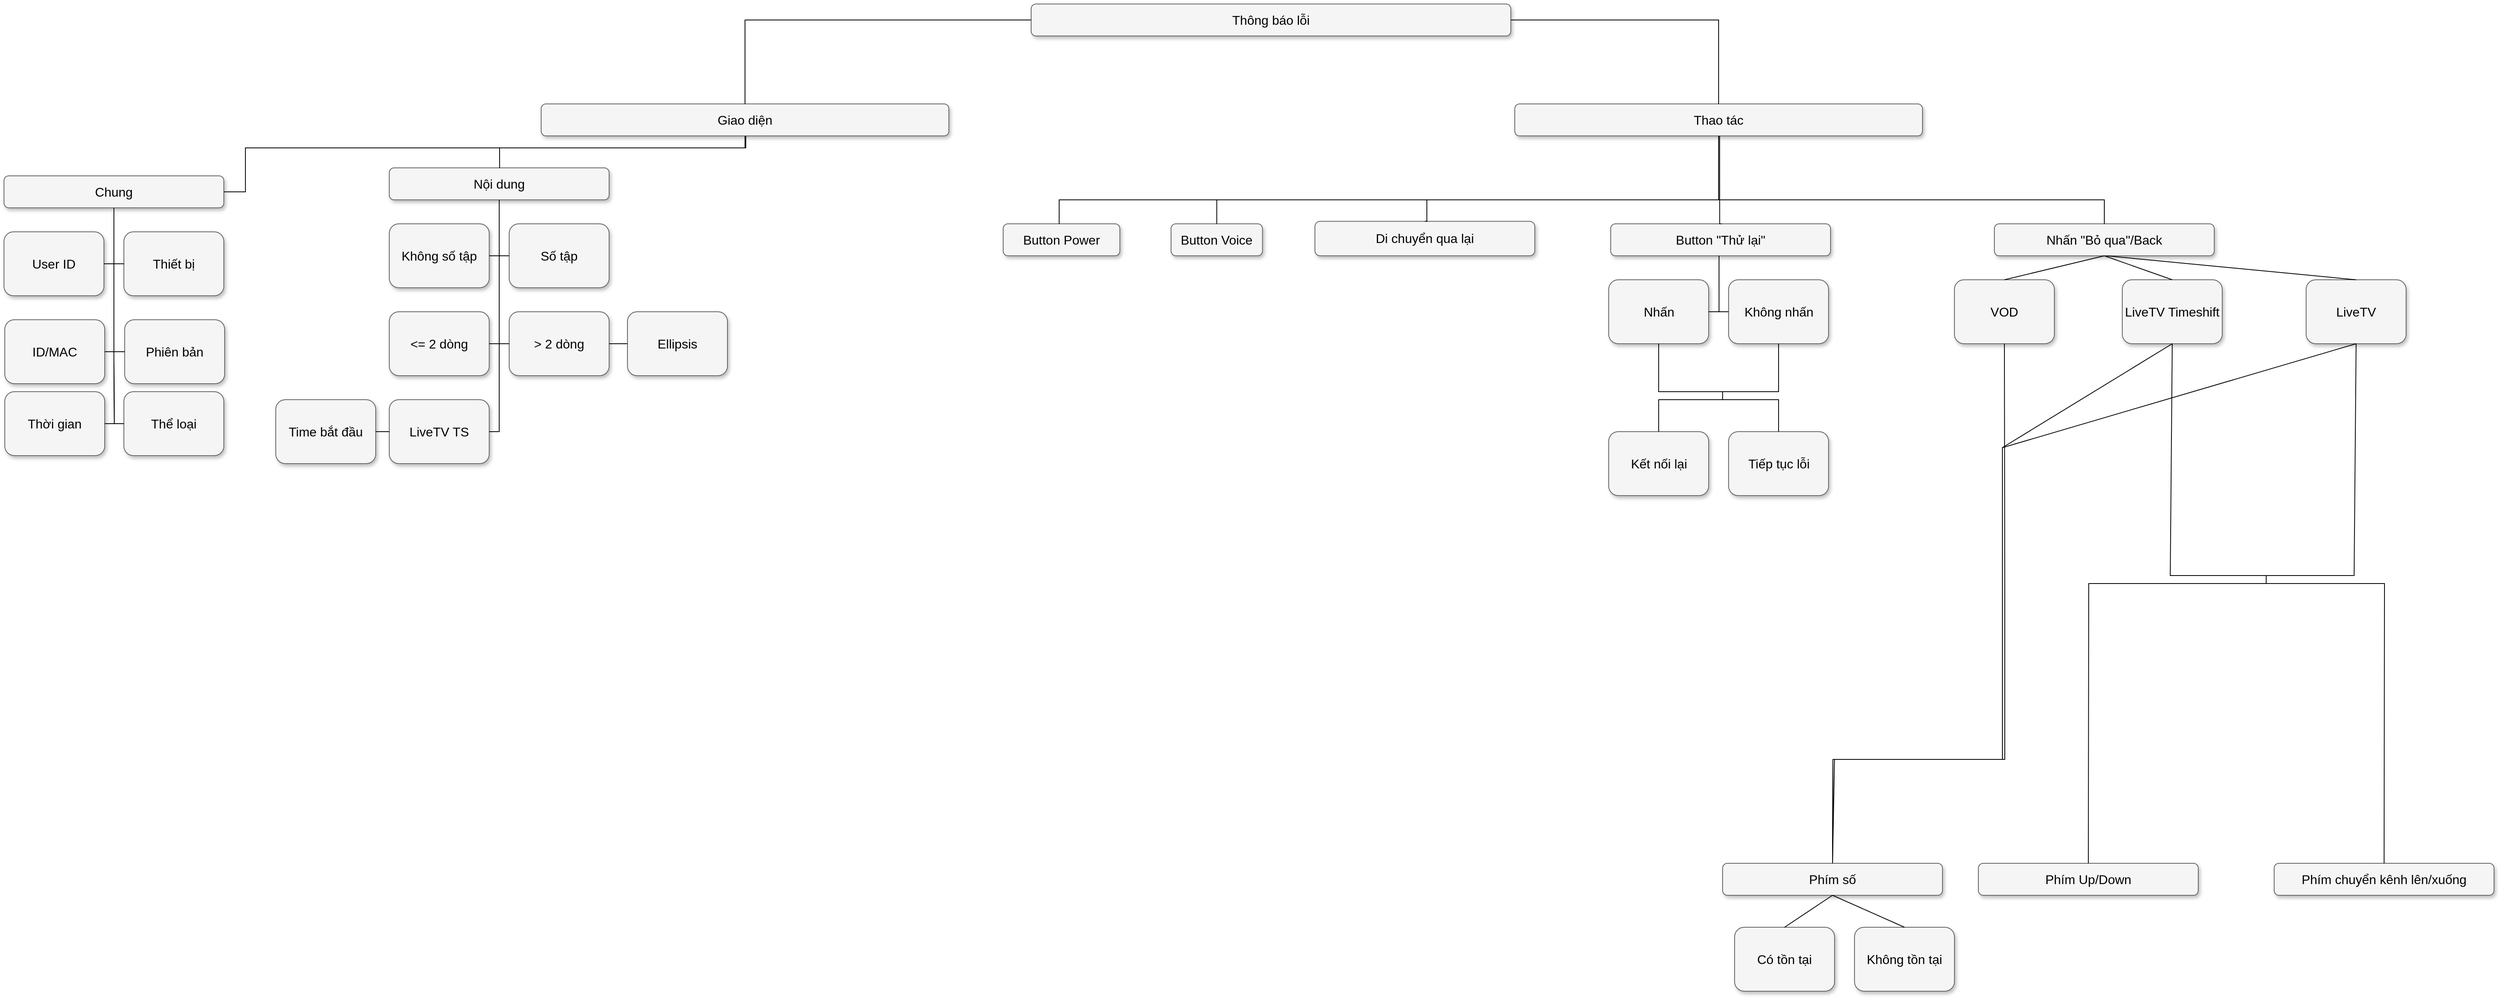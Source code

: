 <mxfile version="21.7.5" type="github">
  <diagram name="Page-1" id="b98fa263-6416-c6ec-5b7d-78bf54ef71d0">
    <mxGraphModel dx="3709.5" dy="991" grid="1" gridSize="10" guides="1" tooltips="1" connect="1" arrows="1" fold="1" page="1" pageScale="1.5" pageWidth="1169" pageHeight="826" background="none" math="0" shadow="0">
      <root>
        <mxCell id="0" style=";html=1;" />
        <mxCell id="1" style=";html=1;" parent="0" />
        <mxCell id="303ed1de8c2c98b4-3" value="Thông báo lỗi" style="whiteSpace=wrap;html=1;rounded=1;shadow=1;strokeWidth=1;fontSize=16;align=center;fillColor=#f5f5f5;strokeColor=#666666;" parent="1" vertex="1">
          <mxGeometry x="585" y="245" width="600" height="40" as="geometry" />
        </mxCell>
        <mxCell id="303ed1de8c2c98b4-4" value="Giao diện" style="whiteSpace=wrap;html=1;rounded=1;shadow=1;strokeWidth=1;fontSize=16;align=center;fillColor=#f5f5f5;strokeColor=#666666;" parent="1" vertex="1">
          <mxGeometry x="-28" y="370" width="510" height="40" as="geometry" />
        </mxCell>
        <mxCell id="303ed1de8c2c98b4-5" value="Nội dung" style="whiteSpace=wrap;html=1;rounded=1;shadow=1;strokeWidth=1;fontSize=16;align=center;fillColor=#f5f5f5;strokeColor=#666666;" parent="1" vertex="1">
          <mxGeometry x="-218" y="450" width="275" height="40" as="geometry" />
        </mxCell>
        <mxCell id="303ed1de8c2c98b4-7" value="Chung" style="whiteSpace=wrap;html=1;rounded=1;shadow=1;strokeWidth=1;fontSize=16;align=center;fillColor=#f5f5f5;strokeColor=#666666;" parent="1" vertex="1">
          <mxGeometry x="-700" y="460" width="275" height="40" as="geometry" />
        </mxCell>
        <mxCell id="303ed1de8c2c98b4-10" value="Không số tập" style="whiteSpace=wrap;html=1;rounded=1;shadow=1;strokeWidth=1;fontSize=16;align=center;fillColor=#f5f5f5;strokeColor=#666666;" parent="1" vertex="1">
          <mxGeometry x="-218" y="520" width="125" height="80" as="geometry" />
        </mxCell>
        <mxCell id="303ed1de8c2c98b4-12" value="Số tập" style="whiteSpace=wrap;html=1;rounded=1;shadow=1;strokeWidth=1;fontSize=16;align=center;fillColor=#f5f5f5;strokeColor=#666666;" parent="1" vertex="1">
          <mxGeometry x="-68" y="520" width="125" height="80" as="geometry" />
        </mxCell>
        <mxCell id="303ed1de8c2c98b4-15" value="User ID" style="whiteSpace=wrap;html=1;rounded=1;shadow=1;strokeWidth=1;fontSize=16;align=center;fillColor=#f5f5f5;strokeColor=#666666;" parent="1" vertex="1">
          <mxGeometry x="-700" y="530" width="125" height="80" as="geometry" />
        </mxCell>
        <mxCell id="303ed1de8c2c98b4-16" value="Thiết bị" style="whiteSpace=wrap;html=1;rounded=1;shadow=1;strokeWidth=1;fontSize=16;align=center;fillColor=#f5f5f5;strokeColor=#666666;" parent="1" vertex="1">
          <mxGeometry x="-550" y="530" width="125" height="80" as="geometry" />
        </mxCell>
        <mxCell id="303ed1de8c2c98b4-21" value="&amp;lt;= 2 dòng" style="whiteSpace=wrap;html=1;rounded=1;shadow=1;strokeWidth=1;fontSize=16;align=center;fillColor=#f5f5f5;strokeColor=#666666;" parent="1" vertex="1">
          <mxGeometry x="-218" y="630" width="125" height="80" as="geometry" />
        </mxCell>
        <mxCell id="303ed1de8c2c98b4-22" value="&amp;gt; 2 dòng" style="whiteSpace=wrap;html=1;rounded=1;shadow=1;strokeWidth=1;fontSize=16;align=center;fillColor=#f5f5f5;strokeColor=#666666;" parent="1" vertex="1">
          <mxGeometry x="-68" y="630" width="125" height="80" as="geometry" />
        </mxCell>
        <mxCell id="303ed1de8c2c98b4-31" value="LiveTV TS" style="whiteSpace=wrap;html=1;rounded=1;shadow=1;strokeWidth=1;fontSize=16;align=center;fillColor=#f5f5f5;strokeColor=#666666;" parent="1" vertex="1">
          <mxGeometry x="-218" y="740" width="125" height="80" as="geometry" />
        </mxCell>
        <mxCell id="303ed1de8c2c98b4-69" value="ID/MAC" style="whiteSpace=wrap;html=1;rounded=1;shadow=1;strokeWidth=1;fontSize=16;align=center;fillColor=#f5f5f5;strokeColor=#666666;" parent="1" vertex="1">
          <mxGeometry x="-699" y="640" width="125" height="80" as="geometry" />
        </mxCell>
        <mxCell id="303ed1de8c2c98b4-70" value="Phiên bản" style="whiteSpace=wrap;html=1;rounded=1;shadow=1;strokeWidth=1;fontSize=16;align=center;fillColor=#f5f5f5;strokeColor=#666666;" parent="1" vertex="1">
          <mxGeometry x="-549" y="640" width="125" height="80" as="geometry" />
        </mxCell>
        <mxCell id="303ed1de8c2c98b4-79" style="edgeStyle=orthogonalEdgeStyle;html=1;startSize=6;endFill=0;endSize=6;strokeWidth=1;fontSize=16;rounded=0;endArrow=none;" parent="1" source="303ed1de8c2c98b4-3" target="303ed1de8c2c98b4-4" edge="1">
          <mxGeometry relative="1" as="geometry" />
        </mxCell>
        <mxCell id="303ed1de8c2c98b4-80" style="edgeStyle=orthogonalEdgeStyle;html=1;startSize=6;endFill=0;endSize=6;strokeWidth=1;fontSize=16;rounded=0;endArrow=none;" parent="1" source="303ed1de8c2c98b4-4" target="303ed1de8c2c98b4-5" edge="1">
          <mxGeometry relative="1" as="geometry">
            <Array as="points">
              <mxPoint x="228" y="425" />
              <mxPoint x="-80" y="425" />
            </Array>
          </mxGeometry>
        </mxCell>
        <mxCell id="303ed1de8c2c98b4-82" style="edgeStyle=orthogonalEdgeStyle;html=1;startSize=6;endFill=0;endSize=6;strokeWidth=1;fontSize=16;rounded=0;endArrow=none;exitX=0.5;exitY=1;" parent="1" source="303ed1de8c2c98b4-4" target="303ed1de8c2c98b4-7" edge="1">
          <mxGeometry relative="1" as="geometry">
            <Array as="points">
              <mxPoint x="227" y="425" />
              <mxPoint x="-398" y="425" />
            </Array>
          </mxGeometry>
        </mxCell>
        <mxCell id="303ed1de8c2c98b4-85" style="edgeStyle=orthogonalEdgeStyle;html=1;startSize=6;endFill=0;endSize=6;strokeWidth=1;fontSize=16;rounded=0;entryX=1;entryY=0.5;endArrow=none;" parent="1" source="303ed1de8c2c98b4-5" target="303ed1de8c2c98b4-10" edge="1">
          <mxGeometry relative="1" as="geometry">
            <Array as="points">
              <mxPoint x="-80" y="560" />
            </Array>
          </mxGeometry>
        </mxCell>
        <mxCell id="303ed1de8c2c98b4-86" style="edgeStyle=orthogonalEdgeStyle;html=1;startSize=6;endFill=0;endSize=6;strokeWidth=1;fontSize=16;rounded=0;entryX=1;entryY=0.5;endArrow=none;" parent="1" source="303ed1de8c2c98b4-5" target="303ed1de8c2c98b4-21" edge="1">
          <mxGeometry relative="1" as="geometry">
            <Array as="points">
              <mxPoint x="-80" y="670" />
            </Array>
          </mxGeometry>
        </mxCell>
        <mxCell id="303ed1de8c2c98b4-87" style="edgeStyle=orthogonalEdgeStyle;html=1;startSize=6;endFill=0;endSize=6;strokeWidth=1;fontSize=16;rounded=0;entryX=1;entryY=0.5;endArrow=none;" parent="1" source="303ed1de8c2c98b4-5" target="303ed1de8c2c98b4-31" edge="1">
          <mxGeometry relative="1" as="geometry">
            <Array as="points">
              <mxPoint x="-80" y="780" />
            </Array>
          </mxGeometry>
        </mxCell>
        <mxCell id="303ed1de8c2c98b4-89" style="edgeStyle=orthogonalEdgeStyle;html=1;startSize=6;endFill=0;endSize=6;strokeWidth=1;fontSize=16;rounded=0;entryX=0;entryY=0.5;endArrow=none;" parent="1" source="303ed1de8c2c98b4-5" target="303ed1de8c2c98b4-12" edge="1">
          <mxGeometry relative="1" as="geometry">
            <Array as="points">
              <mxPoint x="-80" y="560" />
            </Array>
          </mxGeometry>
        </mxCell>
        <mxCell id="303ed1de8c2c98b4-90" style="edgeStyle=orthogonalEdgeStyle;html=1;startSize=6;endFill=0;endSize=6;strokeWidth=1;fontSize=16;rounded=0;entryX=0;entryY=0.5;endArrow=none;" parent="1" source="303ed1de8c2c98b4-5" target="303ed1de8c2c98b4-22" edge="1">
          <mxGeometry relative="1" as="geometry">
            <Array as="points">
              <mxPoint x="-80" y="670" />
            </Array>
          </mxGeometry>
        </mxCell>
        <mxCell id="303ed1de8c2c98b4-99" style="edgeStyle=orthogonalEdgeStyle;html=1;startSize=6;endFill=0;endSize=6;strokeWidth=1;fontSize=16;rounded=0;endArrow=none;entryX=1;entryY=0.5;" parent="1" source="303ed1de8c2c98b4-7" target="303ed1de8c2c98b4-15" edge="1">
          <mxGeometry relative="1" as="geometry">
            <Array as="points">
              <mxPoint x="-563" y="570" />
            </Array>
          </mxGeometry>
        </mxCell>
        <mxCell id="303ed1de8c2c98b4-100" style="edgeStyle=orthogonalEdgeStyle;html=1;startSize=6;endFill=0;endSize=6;strokeWidth=1;fontSize=16;rounded=0;endArrow=none;entryX=1;entryY=0.5;" parent="1" source="303ed1de8c2c98b4-7" target="303ed1de8c2c98b4-69" edge="1">
          <mxGeometry relative="1" as="geometry">
            <Array as="points">
              <mxPoint x="-563" y="680" />
            </Array>
          </mxGeometry>
        </mxCell>
        <mxCell id="303ed1de8c2c98b4-101" style="edgeStyle=orthogonalEdgeStyle;html=1;startSize=6;endFill=0;endSize=6;strokeWidth=1;fontSize=16;rounded=0;endArrow=none;entryX=0;entryY=0.5;" parent="1" source="303ed1de8c2c98b4-7" target="303ed1de8c2c98b4-16" edge="1">
          <mxGeometry relative="1" as="geometry">
            <Array as="points">
              <mxPoint x="-563" y="570" />
            </Array>
          </mxGeometry>
        </mxCell>
        <mxCell id="303ed1de8c2c98b4-102" style="edgeStyle=orthogonalEdgeStyle;html=1;startSize=6;endFill=0;endSize=6;strokeWidth=1;fontSize=16;rounded=0;endArrow=none;" parent="1" source="303ed1de8c2c98b4-7" edge="1">
          <mxGeometry relative="1" as="geometry">
            <Array as="points">
              <mxPoint x="-563" y="680" />
            </Array>
            <mxPoint x="-549" y="680" as="targetPoint" />
          </mxGeometry>
        </mxCell>
        <mxCell id="lIxHvkFM6dj9n6FPyBzd-1" value="Thời gian" style="whiteSpace=wrap;html=1;rounded=1;shadow=1;strokeWidth=1;fontSize=16;align=center;fillColor=#f5f5f5;strokeColor=#666666;" vertex="1" parent="1">
          <mxGeometry x="-699" y="730" width="125" height="80" as="geometry" />
        </mxCell>
        <mxCell id="lIxHvkFM6dj9n6FPyBzd-2" style="edgeStyle=orthogonalEdgeStyle;html=1;startSize=6;endFill=0;endSize=6;strokeWidth=1;fontSize=16;rounded=0;endArrow=none;entryX=1;entryY=0.5;entryDx=0;entryDy=0;exitX=0.5;exitY=1;exitDx=0;exitDy=0;" edge="1" parent="1" source="303ed1de8c2c98b4-7" target="lIxHvkFM6dj9n6FPyBzd-1">
          <mxGeometry relative="1" as="geometry">
            <Array as="points">
              <mxPoint x="-562" y="690" />
              <mxPoint x="-562" y="770" />
            </Array>
            <mxPoint x="-552" y="510" as="sourcePoint" />
            <mxPoint x="-539" y="690" as="targetPoint" />
          </mxGeometry>
        </mxCell>
        <mxCell id="lIxHvkFM6dj9n6FPyBzd-4" value="Thể loại" style="whiteSpace=wrap;html=1;rounded=1;shadow=1;strokeWidth=1;fontSize=16;align=center;fillColor=#f5f5f5;strokeColor=#666666;" vertex="1" parent="1">
          <mxGeometry x="-550" y="730" width="125" height="80" as="geometry" />
        </mxCell>
        <mxCell id="lIxHvkFM6dj9n6FPyBzd-5" style="edgeStyle=orthogonalEdgeStyle;html=1;startSize=6;endFill=0;endSize=6;strokeWidth=1;fontSize=16;rounded=0;endArrow=none;exitX=0.5;exitY=1;exitDx=0;exitDy=0;entryX=0;entryY=0.5;entryDx=0;entryDy=0;" edge="1" parent="1" target="lIxHvkFM6dj9n6FPyBzd-4" source="303ed1de8c2c98b4-7">
          <mxGeometry relative="1" as="geometry">
            <Array as="points">
              <mxPoint x="-562" y="690" />
              <mxPoint x="-562" y="770" />
            </Array>
            <mxPoint x="-413" y="500" as="sourcePoint" />
            <mxPoint x="-550" y="770" as="targetPoint" />
          </mxGeometry>
        </mxCell>
        <mxCell id="lIxHvkFM6dj9n6FPyBzd-6" value="Time bắt đầu" style="whiteSpace=wrap;html=1;rounded=1;shadow=1;strokeWidth=1;fontSize=16;align=center;fillColor=#f5f5f5;strokeColor=#666666;" vertex="1" parent="1">
          <mxGeometry x="-360" y="740" width="125" height="80" as="geometry" />
        </mxCell>
        <mxCell id="lIxHvkFM6dj9n6FPyBzd-7" style="edgeStyle=orthogonalEdgeStyle;html=1;startSize=6;endFill=0;endSize=6;strokeWidth=1;fontSize=16;rounded=0;endArrow=none;entryX=1;entryY=0.5;entryDx=0;entryDy=0;exitX=0;exitY=0.5;exitDx=0;exitDy=0;" edge="1" parent="1" source="303ed1de8c2c98b4-31" target="lIxHvkFM6dj9n6FPyBzd-6">
          <mxGeometry relative="1" as="geometry">
            <Array as="points" />
            <mxPoint x="-267" y="590" as="sourcePoint" />
            <mxPoint x="-280" y="990" as="targetPoint" />
          </mxGeometry>
        </mxCell>
        <mxCell id="lIxHvkFM6dj9n6FPyBzd-10" value="Ellipsis" style="whiteSpace=wrap;html=1;rounded=1;shadow=1;strokeWidth=1;fontSize=16;align=center;fillColor=#f5f5f5;strokeColor=#666666;" vertex="1" parent="1">
          <mxGeometry x="80" y="630" width="125" height="80" as="geometry" />
        </mxCell>
        <mxCell id="lIxHvkFM6dj9n6FPyBzd-11" style="edgeStyle=orthogonalEdgeStyle;html=1;startSize=6;endFill=0;endSize=6;strokeWidth=1;fontSize=16;rounded=0;entryX=0;entryY=0.5;endArrow=none;exitX=1;exitY=0.5;exitDx=0;exitDy=0;entryDx=0;entryDy=0;" edge="1" parent="1" source="303ed1de8c2c98b4-22" target="lIxHvkFM6dj9n6FPyBzd-10">
          <mxGeometry relative="1" as="geometry">
            <Array as="points">
              <mxPoint x="70" y="670" />
              <mxPoint x="70" y="670" />
            </Array>
            <mxPoint x="90" y="660" as="sourcePoint" />
            <mxPoint x="102" y="840" as="targetPoint" />
          </mxGeometry>
        </mxCell>
        <mxCell id="lIxHvkFM6dj9n6FPyBzd-12" value="Thao tác" style="whiteSpace=wrap;html=1;rounded=1;shadow=1;strokeWidth=1;fontSize=16;align=center;fillColor=#f5f5f5;strokeColor=#666666;" vertex="1" parent="1">
          <mxGeometry x="1190" y="370" width="510" height="40" as="geometry" />
        </mxCell>
        <mxCell id="lIxHvkFM6dj9n6FPyBzd-13" style="edgeStyle=orthogonalEdgeStyle;html=1;startSize=6;endFill=0;endSize=6;strokeWidth=1;fontSize=16;rounded=0;endArrow=none;exitX=1;exitY=0.5;exitDx=0;exitDy=0;entryX=0.5;entryY=0;entryDx=0;entryDy=0;" edge="1" parent="1" target="lIxHvkFM6dj9n6FPyBzd-12" source="303ed1de8c2c98b4-3">
          <mxGeometry relative="1" as="geometry">
            <mxPoint x="877.9" y="285" as="sourcePoint" />
            <mxPoint x="1182.9" y="390" as="targetPoint" />
            <Array as="points">
              <mxPoint x="1445" y="265" />
            </Array>
          </mxGeometry>
        </mxCell>
        <mxCell id="lIxHvkFM6dj9n6FPyBzd-17" value="" style="group" vertex="1" connectable="0" parent="1">
          <mxGeometry x="940" y="490" width="505" height="70" as="geometry" />
        </mxCell>
        <mxCell id="lIxHvkFM6dj9n6FPyBzd-14" value="Di chuyển qua lại" style="whiteSpace=wrap;html=1;rounded=1;shadow=1;strokeWidth=1;fontSize=16;align=center;fillColor=#f5f5f5;strokeColor=#666666;" vertex="1" parent="lIxHvkFM6dj9n6FPyBzd-17">
          <mxGeometry y="26.923" width="275" height="43.077" as="geometry" />
        </mxCell>
        <mxCell id="lIxHvkFM6dj9n6FPyBzd-15" style="edgeStyle=orthogonalEdgeStyle;html=1;startSize=6;endFill=0;endSize=6;strokeWidth=1;fontSize=16;rounded=0;endArrow=none;exitX=0.5;exitY=1;exitDx=0;exitDy=0;entryX=0.5;entryY=0;entryDx=0;entryDy=0;" edge="1" parent="lIxHvkFM6dj9n6FPyBzd-17" target="lIxHvkFM6dj9n6FPyBzd-14" source="lIxHvkFM6dj9n6FPyBzd-12">
          <mxGeometry relative="1" as="geometry">
            <Array as="points">
              <mxPoint x="505" />
              <mxPoint x="140" />
              <mxPoint x="140" y="26.923" />
            </Array>
            <mxPoint x="180" y="-26.923" as="sourcePoint" />
          </mxGeometry>
        </mxCell>
        <mxCell id="lIxHvkFM6dj9n6FPyBzd-21" value="" style="group" vertex="1" connectable="0" parent="1">
          <mxGeometry x="1310" y="495" width="695" height="65" as="geometry" />
        </mxCell>
        <mxCell id="lIxHvkFM6dj9n6FPyBzd-22" value="Button &quot;Thử lại&quot;" style="whiteSpace=wrap;html=1;rounded=1;shadow=1;strokeWidth=1;fontSize=16;align=center;fillColor=#f5f5f5;strokeColor=#666666;" vertex="1" parent="lIxHvkFM6dj9n6FPyBzd-21">
          <mxGeometry y="25" width="275" height="40" as="geometry" />
        </mxCell>
        <mxCell id="lIxHvkFM6dj9n6FPyBzd-23" style="edgeStyle=orthogonalEdgeStyle;html=1;startSize=6;endFill=0;endSize=6;strokeWidth=1;fontSize=16;rounded=0;endArrow=none;exitX=0.5;exitY=1;exitDx=0;exitDy=0;entryX=0.5;entryY=0;entryDx=0;entryDy=0;" edge="1" parent="1">
          <mxGeometry relative="1" as="geometry">
            <Array as="points">
              <mxPoint x="1446" y="520" />
            </Array>
            <mxPoint x="1446.25" y="410" as="sourcePoint" />
            <mxPoint x="1448.75" y="520" as="targetPoint" />
          </mxGeometry>
        </mxCell>
        <mxCell id="lIxHvkFM6dj9n6FPyBzd-30" value="Nhấn &quot;Bỏ qua&quot;/Back" style="whiteSpace=wrap;html=1;rounded=1;shadow=1;strokeWidth=1;fontSize=16;align=center;fillColor=#f5f5f5;strokeColor=#666666;" vertex="1" parent="1">
          <mxGeometry x="1790" y="520" width="275" height="40" as="geometry" />
        </mxCell>
        <mxCell id="lIxHvkFM6dj9n6FPyBzd-43" value="Nhấn" style="whiteSpace=wrap;html=1;rounded=1;shadow=1;strokeWidth=1;fontSize=16;align=center;fillColor=#f5f5f5;strokeColor=#666666;" vertex="1" parent="1">
          <mxGeometry x="1307.5" y="590" width="125" height="80" as="geometry" />
        </mxCell>
        <mxCell id="lIxHvkFM6dj9n6FPyBzd-44" value="Không nhấn" style="whiteSpace=wrap;html=1;rounded=1;shadow=1;strokeWidth=1;fontSize=16;align=center;fillColor=#f5f5f5;strokeColor=#666666;" vertex="1" parent="1">
          <mxGeometry x="1457.5" y="590" width="125" height="80" as="geometry" />
        </mxCell>
        <mxCell id="lIxHvkFM6dj9n6FPyBzd-48" style="edgeStyle=orthogonalEdgeStyle;html=1;startSize=6;endFill=0;endSize=6;strokeWidth=1;fontSize=16;rounded=0;entryX=1;entryY=0.5;endArrow=none;" edge="1" parent="1" target="lIxHvkFM6dj9n6FPyBzd-43">
          <mxGeometry relative="1" as="geometry">
            <Array as="points">
              <mxPoint x="1445.5" y="630" />
            </Array>
            <mxPoint x="1445.5" y="560" as="sourcePoint" />
          </mxGeometry>
        </mxCell>
        <mxCell id="lIxHvkFM6dj9n6FPyBzd-51" style="edgeStyle=orthogonalEdgeStyle;html=1;startSize=6;endFill=0;endSize=6;strokeWidth=1;fontSize=16;rounded=0;entryX=0;entryY=0.5;endArrow=none;" edge="1" parent="1" target="lIxHvkFM6dj9n6FPyBzd-44">
          <mxGeometry relative="1" as="geometry">
            <Array as="points">
              <mxPoint x="1445.5" y="630" />
            </Array>
            <mxPoint x="1445.5" y="560" as="sourcePoint" />
          </mxGeometry>
        </mxCell>
        <mxCell id="lIxHvkFM6dj9n6FPyBzd-55" value="Kết nối lại" style="whiteSpace=wrap;html=1;rounded=1;shadow=1;strokeWidth=1;fontSize=16;align=center;fillColor=#f5f5f5;strokeColor=#666666;" vertex="1" parent="1">
          <mxGeometry x="1307.5" y="780" width="125" height="80" as="geometry" />
        </mxCell>
        <mxCell id="lIxHvkFM6dj9n6FPyBzd-56" value="Tiếp tục lỗi" style="whiteSpace=wrap;html=1;rounded=1;shadow=1;strokeWidth=1;fontSize=16;align=center;fillColor=#f5f5f5;strokeColor=#666666;" vertex="1" parent="1">
          <mxGeometry x="1457.5" y="780" width="125" height="80" as="geometry" />
        </mxCell>
        <mxCell id="lIxHvkFM6dj9n6FPyBzd-65" value="" style="group" vertex="1" connectable="0" parent="1">
          <mxGeometry x="1370" y="730" width="160" height="10" as="geometry" />
        </mxCell>
        <mxCell id="lIxHvkFM6dj9n6FPyBzd-60" value="" style="group" vertex="1" connectable="0" parent="lIxHvkFM6dj9n6FPyBzd-65">
          <mxGeometry width="150" as="geometry" />
        </mxCell>
        <mxCell id="lIxHvkFM6dj9n6FPyBzd-58" value="" style="endArrow=none;html=1;rounded=0;entryX=0.5;entryY=1;entryDx=0;entryDy=0;" edge="1" parent="lIxHvkFM6dj9n6FPyBzd-60" target="lIxHvkFM6dj9n6FPyBzd-43">
          <mxGeometry width="50" height="50" relative="1" as="geometry">
            <mxPoint x="70" as="sourcePoint" />
            <mxPoint x="10" y="-40" as="targetPoint" />
            <Array as="points">
              <mxPoint />
            </Array>
          </mxGeometry>
        </mxCell>
        <mxCell id="lIxHvkFM6dj9n6FPyBzd-59" value="" style="endArrow=none;html=1;rounded=0;entryX=0.5;entryY=1;entryDx=0;entryDy=0;" edge="1" parent="lIxHvkFM6dj9n6FPyBzd-60" target="lIxHvkFM6dj9n6FPyBzd-44">
          <mxGeometry width="50" height="50" relative="1" as="geometry">
            <mxPoint x="70" as="sourcePoint" />
            <mxPoint x="10" y="-50" as="targetPoint" />
            <Array as="points">
              <mxPoint x="150" />
            </Array>
          </mxGeometry>
        </mxCell>
        <mxCell id="lIxHvkFM6dj9n6FPyBzd-61" value="" style="group" vertex="1" connectable="0" parent="lIxHvkFM6dj9n6FPyBzd-65">
          <mxGeometry x="10" y="10" width="150" as="geometry" />
        </mxCell>
        <mxCell id="lIxHvkFM6dj9n6FPyBzd-62" value="" style="endArrow=none;html=1;rounded=0;entryX=0.5;entryY=0;entryDx=0;entryDy=0;" edge="1" parent="lIxHvkFM6dj9n6FPyBzd-61" target="lIxHvkFM6dj9n6FPyBzd-55">
          <mxGeometry width="50" height="50" relative="1" as="geometry">
            <mxPoint x="70" as="sourcePoint" />
            <mxPoint x="10" y="-40" as="targetPoint" />
            <Array as="points">
              <mxPoint x="-10" />
            </Array>
          </mxGeometry>
        </mxCell>
        <mxCell id="lIxHvkFM6dj9n6FPyBzd-63" value="" style="endArrow=none;html=1;rounded=0;entryX=0.5;entryY=0;entryDx=0;entryDy=0;" edge="1" parent="lIxHvkFM6dj9n6FPyBzd-61" target="lIxHvkFM6dj9n6FPyBzd-56">
          <mxGeometry width="50" height="50" relative="1" as="geometry">
            <mxPoint x="70" as="sourcePoint" />
            <mxPoint x="10" y="-50" as="targetPoint" />
            <Array as="points">
              <mxPoint x="140" />
            </Array>
          </mxGeometry>
        </mxCell>
        <mxCell id="lIxHvkFM6dj9n6FPyBzd-64" value="" style="endArrow=none;html=1;rounded=0;" edge="1" parent="lIxHvkFM6dj9n6FPyBzd-65">
          <mxGeometry width="50" height="50" relative="1" as="geometry">
            <mxPoint x="80" y="10" as="sourcePoint" />
            <mxPoint x="80" as="targetPoint" />
          </mxGeometry>
        </mxCell>
        <mxCell id="lIxHvkFM6dj9n6FPyBzd-66" value="" style="group" vertex="1" connectable="0" parent="1">
          <mxGeometry x="482" y="495" width="268" height="65" as="geometry" />
        </mxCell>
        <mxCell id="lIxHvkFM6dj9n6FPyBzd-67" value="Button Power" style="whiteSpace=wrap;html=1;rounded=1;shadow=1;strokeWidth=1;fontSize=16;align=center;fillColor=#f5f5f5;strokeColor=#666666;" vertex="1" parent="lIxHvkFM6dj9n6FPyBzd-66">
          <mxGeometry x="68" y="25" width="145.941" height="40" as="geometry" />
        </mxCell>
        <mxCell id="lIxHvkFM6dj9n6FPyBzd-68" style="edgeStyle=orthogonalEdgeStyle;html=1;startSize=6;endFill=0;endSize=6;strokeWidth=1;fontSize=16;rounded=0;endArrow=none;exitX=0.5;exitY=1;exitDx=0;exitDy=0;" edge="1" parent="1" source="lIxHvkFM6dj9n6FPyBzd-12">
          <mxGeometry relative="1" as="geometry">
            <Array as="points">
              <mxPoint x="1445" y="490" />
              <mxPoint x="620" y="490" />
            </Array>
            <mxPoint x="660" y="475" as="sourcePoint" />
            <mxPoint x="620" y="520" as="targetPoint" />
          </mxGeometry>
        </mxCell>
        <mxCell id="lIxHvkFM6dj9n6FPyBzd-69" value="" style="group" vertex="1" connectable="0" parent="1">
          <mxGeometry x="760" y="495" width="210" height="65" as="geometry" />
        </mxCell>
        <mxCell id="lIxHvkFM6dj9n6FPyBzd-70" value="Button Voice" style="whiteSpace=wrap;html=1;rounded=1;shadow=1;strokeWidth=1;fontSize=16;align=center;fillColor=#f5f5f5;strokeColor=#666666;" vertex="1" parent="lIxHvkFM6dj9n6FPyBzd-69">
          <mxGeometry y="25" width="114.356" height="40" as="geometry" />
        </mxCell>
        <mxCell id="lIxHvkFM6dj9n6FPyBzd-71" style="edgeStyle=orthogonalEdgeStyle;html=1;startSize=6;endFill=0;endSize=6;strokeWidth=1;fontSize=16;rounded=0;endArrow=none;exitX=0.5;exitY=1;exitDx=0;exitDy=0;entryX=0.5;entryY=0;entryDx=0;entryDy=0;" edge="1" parent="1" source="lIxHvkFM6dj9n6FPyBzd-12" target="lIxHvkFM6dj9n6FPyBzd-70">
          <mxGeometry relative="1" as="geometry">
            <Array as="points">
              <mxPoint x="1445" y="490" />
              <mxPoint x="817" y="490" />
            </Array>
            <mxPoint x="1585.02" y="420" as="sourcePoint" />
            <mxPoint x="760.02" y="530" as="targetPoint" />
          </mxGeometry>
        </mxCell>
        <mxCell id="lIxHvkFM6dj9n6FPyBzd-72" value="VOD" style="whiteSpace=wrap;html=1;rounded=1;shadow=1;strokeWidth=1;fontSize=16;align=center;fillColor=#f5f5f5;strokeColor=#666666;" vertex="1" parent="1">
          <mxGeometry x="1740" y="590" width="125" height="80" as="geometry" />
        </mxCell>
        <mxCell id="lIxHvkFM6dj9n6FPyBzd-73" value="Phím Up/Down" style="whiteSpace=wrap;html=1;rounded=1;shadow=1;strokeWidth=1;fontSize=16;align=center;fillColor=#f5f5f5;strokeColor=#666666;" vertex="1" parent="1">
          <mxGeometry x="1770" y="1320" width="275" height="40" as="geometry" />
        </mxCell>
        <mxCell id="lIxHvkFM6dj9n6FPyBzd-74" value="Phím chuyển kênh lên/xuống" style="whiteSpace=wrap;html=1;rounded=1;shadow=1;strokeWidth=1;fontSize=16;align=center;fillColor=#f5f5f5;strokeColor=#666666;" vertex="1" parent="1">
          <mxGeometry x="2140" y="1320" width="275" height="40" as="geometry" />
        </mxCell>
        <mxCell id="lIxHvkFM6dj9n6FPyBzd-75" value="Phím số" style="whiteSpace=wrap;html=1;rounded=1;shadow=1;strokeWidth=1;fontSize=16;align=center;fillColor=#f5f5f5;strokeColor=#666666;" vertex="1" parent="1">
          <mxGeometry x="1450" y="1320" width="275" height="40" as="geometry" />
        </mxCell>
        <mxCell id="lIxHvkFM6dj9n6FPyBzd-77" value="Có tồn tại" style="whiteSpace=wrap;html=1;rounded=1;shadow=1;strokeWidth=1;fontSize=16;align=center;fillColor=#f5f5f5;strokeColor=#666666;" vertex="1" parent="1">
          <mxGeometry x="1465" y="1400" width="125" height="80" as="geometry" />
        </mxCell>
        <mxCell id="lIxHvkFM6dj9n6FPyBzd-78" value="Không tồn tại" style="whiteSpace=wrap;html=1;rounded=1;shadow=1;strokeWidth=1;fontSize=16;align=center;fillColor=#f5f5f5;strokeColor=#666666;" vertex="1" parent="1">
          <mxGeometry x="1615" y="1400" width="125" height="80" as="geometry" />
        </mxCell>
        <mxCell id="lIxHvkFM6dj9n6FPyBzd-79" value="LiveTV Timeshift" style="whiteSpace=wrap;html=1;rounded=1;shadow=1;strokeWidth=1;fontSize=16;align=center;fillColor=#f5f5f5;strokeColor=#666666;" vertex="1" parent="1">
          <mxGeometry x="1950" y="590" width="125" height="80" as="geometry" />
        </mxCell>
        <mxCell id="lIxHvkFM6dj9n6FPyBzd-80" value="LiveTV" style="whiteSpace=wrap;html=1;rounded=1;shadow=1;strokeWidth=1;fontSize=16;align=center;fillColor=#f5f5f5;strokeColor=#666666;" vertex="1" parent="1">
          <mxGeometry x="2180" y="590" width="125" height="80" as="geometry" />
        </mxCell>
        <mxCell id="lIxHvkFM6dj9n6FPyBzd-81" value="" style="endArrow=none;html=1;rounded=0;entryX=0.5;entryY=1;entryDx=0;entryDy=0;exitX=0.5;exitY=0;exitDx=0;exitDy=0;" edge="1" parent="1" source="lIxHvkFM6dj9n6FPyBzd-72" target="lIxHvkFM6dj9n6FPyBzd-30">
          <mxGeometry width="50" height="50" relative="1" as="geometry">
            <mxPoint x="1850" y="810" as="sourcePoint" />
            <mxPoint x="1900" y="760" as="targetPoint" />
          </mxGeometry>
        </mxCell>
        <mxCell id="lIxHvkFM6dj9n6FPyBzd-82" value="" style="endArrow=none;html=1;rounded=0;entryX=0.5;entryY=0;entryDx=0;entryDy=0;" edge="1" parent="1" target="lIxHvkFM6dj9n6FPyBzd-80">
          <mxGeometry width="50" height="50" relative="1" as="geometry">
            <mxPoint x="1930" y="560" as="sourcePoint" />
            <mxPoint x="1938" y="570" as="targetPoint" />
          </mxGeometry>
        </mxCell>
        <mxCell id="lIxHvkFM6dj9n6FPyBzd-83" value="" style="endArrow=none;html=1;rounded=0;entryX=0.5;entryY=1;entryDx=0;entryDy=0;exitX=0.5;exitY=0;exitDx=0;exitDy=0;" edge="1" parent="1" source="lIxHvkFM6dj9n6FPyBzd-79" target="lIxHvkFM6dj9n6FPyBzd-30">
          <mxGeometry width="50" height="50" relative="1" as="geometry">
            <mxPoint x="1823" y="610" as="sourcePoint" />
            <mxPoint x="1948" y="580" as="targetPoint" />
          </mxGeometry>
        </mxCell>
        <mxCell id="lIxHvkFM6dj9n6FPyBzd-85" value="" style="endArrow=none;html=1;rounded=0;entryX=0.5;entryY=1;entryDx=0;entryDy=0;exitX=0.5;exitY=0;exitDx=0;exitDy=0;" edge="1" parent="1" source="lIxHvkFM6dj9n6FPyBzd-75" target="lIxHvkFM6dj9n6FPyBzd-80">
          <mxGeometry width="50" height="50" relative="1" as="geometry">
            <mxPoint x="2190" y="890" as="sourcePoint" />
            <mxPoint x="2315" y="860" as="targetPoint" />
            <Array as="points">
              <mxPoint x="1588" y="1190" />
              <mxPoint x="1800" y="1190" />
              <mxPoint x="1800" y="800" />
            </Array>
          </mxGeometry>
        </mxCell>
        <mxCell id="lIxHvkFM6dj9n6FPyBzd-88" value="" style="endArrow=none;html=1;rounded=0;entryX=0.5;entryY=1;entryDx=0;entryDy=0;exitX=0.5;exitY=0;exitDx=0;exitDy=0;" edge="1" parent="1" source="lIxHvkFM6dj9n6FPyBzd-77" target="lIxHvkFM6dj9n6FPyBzd-75">
          <mxGeometry width="50" height="50" relative="1" as="geometry">
            <mxPoint x="1215" y="1100" as="sourcePoint" />
            <mxPoint x="1265" y="1050" as="targetPoint" />
          </mxGeometry>
        </mxCell>
        <mxCell id="lIxHvkFM6dj9n6FPyBzd-89" value="" style="endArrow=none;html=1;rounded=0;entryX=0.5;entryY=1;entryDx=0;entryDy=0;exitX=0.5;exitY=0;exitDx=0;exitDy=0;" edge="1" parent="1" source="lIxHvkFM6dj9n6FPyBzd-78" target="lIxHvkFM6dj9n6FPyBzd-75">
          <mxGeometry width="50" height="50" relative="1" as="geometry">
            <mxPoint x="1215" y="1100" as="sourcePoint" />
            <mxPoint x="1265" y="1050" as="targetPoint" />
          </mxGeometry>
        </mxCell>
        <mxCell id="lIxHvkFM6dj9n6FPyBzd-90" value="" style="endArrow=none;html=1;rounded=0;entryX=0.5;entryY=1;entryDx=0;entryDy=0;exitX=0.5;exitY=0;exitDx=0;exitDy=0;" edge="1" parent="1" source="lIxHvkFM6dj9n6FPyBzd-75" target="lIxHvkFM6dj9n6FPyBzd-72">
          <mxGeometry width="50" height="50" relative="1" as="geometry">
            <mxPoint x="1870" y="940" as="sourcePoint" />
            <mxPoint x="1920" y="890" as="targetPoint" />
            <Array as="points">
              <mxPoint x="1588" y="1190" />
              <mxPoint x="1803" y="1190" />
              <mxPoint x="1803" y="990" />
            </Array>
          </mxGeometry>
        </mxCell>
        <mxCell id="lIxHvkFM6dj9n6FPyBzd-96" value="" style="endArrow=none;html=1;rounded=0;entryX=0.5;entryY=1;entryDx=0;entryDy=0;exitX=0.5;exitY=0;exitDx=0;exitDy=0;" edge="1" parent="1" source="lIxHvkFM6dj9n6FPyBzd-75" target="lIxHvkFM6dj9n6FPyBzd-79">
          <mxGeometry width="50" height="50" relative="1" as="geometry">
            <mxPoint x="1870" y="930" as="sourcePoint" />
            <mxPoint x="1920" y="880" as="targetPoint" />
            <Array as="points">
              <mxPoint x="1590" y="1190" />
              <mxPoint x="1800" y="1190" />
              <mxPoint x="1800" y="800" />
            </Array>
          </mxGeometry>
        </mxCell>
        <mxCell id="lIxHvkFM6dj9n6FPyBzd-97" style="edgeStyle=orthogonalEdgeStyle;html=1;startSize=6;endFill=0;endSize=6;strokeWidth=1;fontSize=16;rounded=0;endArrow=none;exitX=0.5;exitY=1;exitDx=0;exitDy=0;entryX=0.5;entryY=0;entryDx=0;entryDy=0;" edge="1" parent="1" source="lIxHvkFM6dj9n6FPyBzd-12" target="lIxHvkFM6dj9n6FPyBzd-30">
          <mxGeometry relative="1" as="geometry">
            <Array as="points">
              <mxPoint x="1445" y="490" />
              <mxPoint x="1928" y="490" />
            </Array>
            <mxPoint x="1593.75" y="350" as="sourcePoint" />
            <mxPoint x="2065" y="450" as="targetPoint" />
          </mxGeometry>
        </mxCell>
        <mxCell id="lIxHvkFM6dj9n6FPyBzd-98" value="" style="group" vertex="1" connectable="0" parent="1">
          <mxGeometry x="2050" y="960" width="160" height="10" as="geometry" />
        </mxCell>
        <mxCell id="lIxHvkFM6dj9n6FPyBzd-99" value="" style="group" vertex="1" connectable="0" parent="lIxHvkFM6dj9n6FPyBzd-98">
          <mxGeometry width="150" as="geometry" />
        </mxCell>
        <mxCell id="lIxHvkFM6dj9n6FPyBzd-100" value="" style="endArrow=none;html=1;rounded=0;entryX=0.5;entryY=1;entryDx=0;entryDy=0;" edge="1" parent="lIxHvkFM6dj9n6FPyBzd-99" target="lIxHvkFM6dj9n6FPyBzd-79">
          <mxGeometry width="50" height="50" relative="1" as="geometry">
            <mxPoint x="70" as="sourcePoint" />
            <mxPoint x="10" y="-40" as="targetPoint" />
            <Array as="points">
              <mxPoint x="-40" />
            </Array>
          </mxGeometry>
        </mxCell>
        <mxCell id="lIxHvkFM6dj9n6FPyBzd-101" value="" style="endArrow=none;html=1;rounded=0;entryX=0.5;entryY=1;entryDx=0;entryDy=0;" edge="1" parent="lIxHvkFM6dj9n6FPyBzd-99" target="lIxHvkFM6dj9n6FPyBzd-80">
          <mxGeometry width="50" height="50" relative="1" as="geometry">
            <mxPoint x="70" as="sourcePoint" />
            <mxPoint x="10" y="-50" as="targetPoint" />
            <Array as="points">
              <mxPoint x="190" />
            </Array>
          </mxGeometry>
        </mxCell>
        <mxCell id="lIxHvkFM6dj9n6FPyBzd-102" value="" style="group" vertex="1" connectable="0" parent="lIxHvkFM6dj9n6FPyBzd-98">
          <mxGeometry x="10" y="10" width="150" as="geometry" />
        </mxCell>
        <mxCell id="lIxHvkFM6dj9n6FPyBzd-103" value="" style="endArrow=none;html=1;rounded=0;entryX=0.5;entryY=0;entryDx=0;entryDy=0;" edge="1" parent="lIxHvkFM6dj9n6FPyBzd-102" target="lIxHvkFM6dj9n6FPyBzd-73">
          <mxGeometry width="50" height="50" relative="1" as="geometry">
            <mxPoint x="70" as="sourcePoint" />
            <mxPoint x="10" y="-40" as="targetPoint" />
            <Array as="points">
              <mxPoint x="-152" />
            </Array>
          </mxGeometry>
        </mxCell>
        <mxCell id="lIxHvkFM6dj9n6FPyBzd-104" value="" style="endArrow=none;html=1;rounded=0;entryX=0.5;entryY=0;entryDx=0;entryDy=0;" edge="1" parent="lIxHvkFM6dj9n6FPyBzd-102" target="lIxHvkFM6dj9n6FPyBzd-74">
          <mxGeometry width="50" height="50" relative="1" as="geometry">
            <mxPoint x="70" as="sourcePoint" />
            <mxPoint x="10" y="-50" as="targetPoint" />
            <Array as="points">
              <mxPoint x="218" />
            </Array>
          </mxGeometry>
        </mxCell>
        <mxCell id="lIxHvkFM6dj9n6FPyBzd-105" value="" style="endArrow=none;html=1;rounded=0;" edge="1" parent="lIxHvkFM6dj9n6FPyBzd-98">
          <mxGeometry width="50" height="50" relative="1" as="geometry">
            <mxPoint x="80" y="10" as="sourcePoint" />
            <mxPoint x="80" as="targetPoint" />
          </mxGeometry>
        </mxCell>
      </root>
    </mxGraphModel>
  </diagram>
</mxfile>
